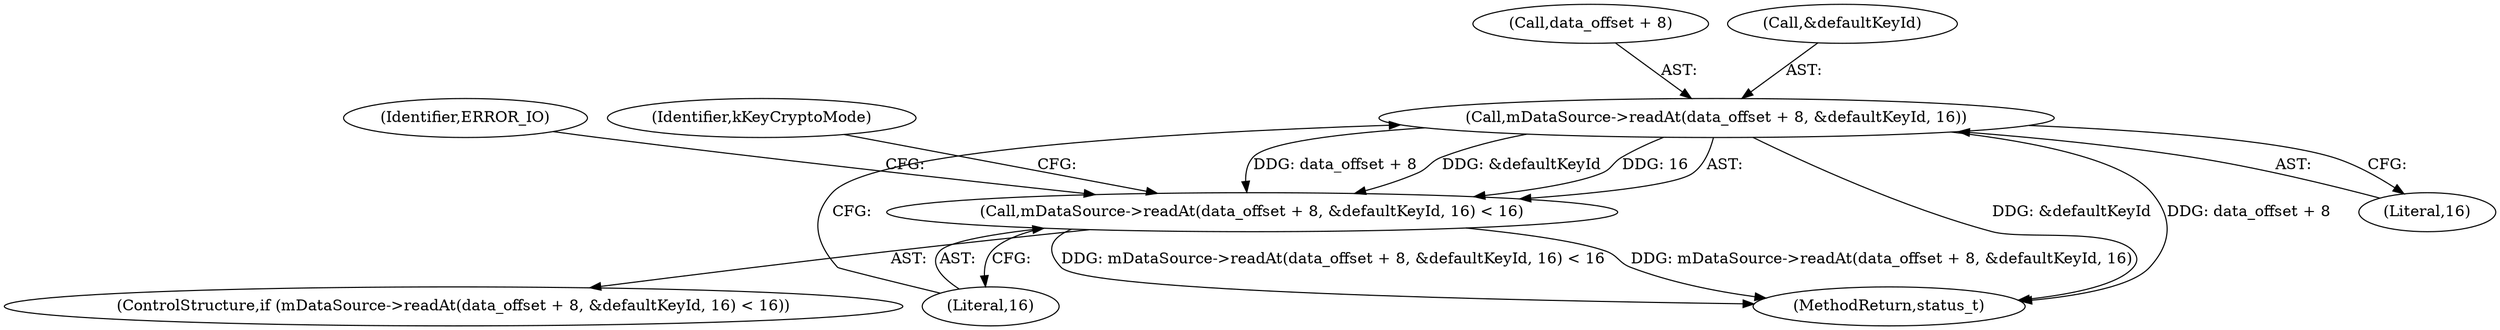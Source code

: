 digraph "0_Android_2674a7218eaa3c87f2ee26d26da5b9170e10f859@API" {
"1000958" [label="(Call,mDataSource->readAt(data_offset + 8, &defaultKeyId, 16))"];
"1000957" [label="(Call,mDataSource->readAt(data_offset + 8, &defaultKeyId, 16) < 16)"];
"1000957" [label="(Call,mDataSource->readAt(data_offset + 8, &defaultKeyId, 16) < 16)"];
"1000956" [label="(ControlStructure,if (mDataSource->readAt(data_offset + 8, &defaultKeyId, 16) < 16))"];
"1000968" [label="(Identifier,ERROR_IO)"];
"1000958" [label="(Call,mDataSource->readAt(data_offset + 8, &defaultKeyId, 16))"];
"1000964" [label="(Literal,16)"];
"1000970" [label="(Identifier,kKeyCryptoMode)"];
"1002927" [label="(MethodReturn,status_t)"];
"1000959" [label="(Call,data_offset + 8)"];
"1000965" [label="(Literal,16)"];
"1000962" [label="(Call,&defaultKeyId)"];
"1000958" -> "1000957"  [label="AST: "];
"1000958" -> "1000964"  [label="CFG: "];
"1000959" -> "1000958"  [label="AST: "];
"1000962" -> "1000958"  [label="AST: "];
"1000964" -> "1000958"  [label="AST: "];
"1000965" -> "1000958"  [label="CFG: "];
"1000958" -> "1002927"  [label="DDG: &defaultKeyId"];
"1000958" -> "1002927"  [label="DDG: data_offset + 8"];
"1000958" -> "1000957"  [label="DDG: data_offset + 8"];
"1000958" -> "1000957"  [label="DDG: &defaultKeyId"];
"1000958" -> "1000957"  [label="DDG: 16"];
"1000957" -> "1000956"  [label="AST: "];
"1000957" -> "1000965"  [label="CFG: "];
"1000965" -> "1000957"  [label="AST: "];
"1000968" -> "1000957"  [label="CFG: "];
"1000970" -> "1000957"  [label="CFG: "];
"1000957" -> "1002927"  [label="DDG: mDataSource->readAt(data_offset + 8, &defaultKeyId, 16) < 16"];
"1000957" -> "1002927"  [label="DDG: mDataSource->readAt(data_offset + 8, &defaultKeyId, 16)"];
}
